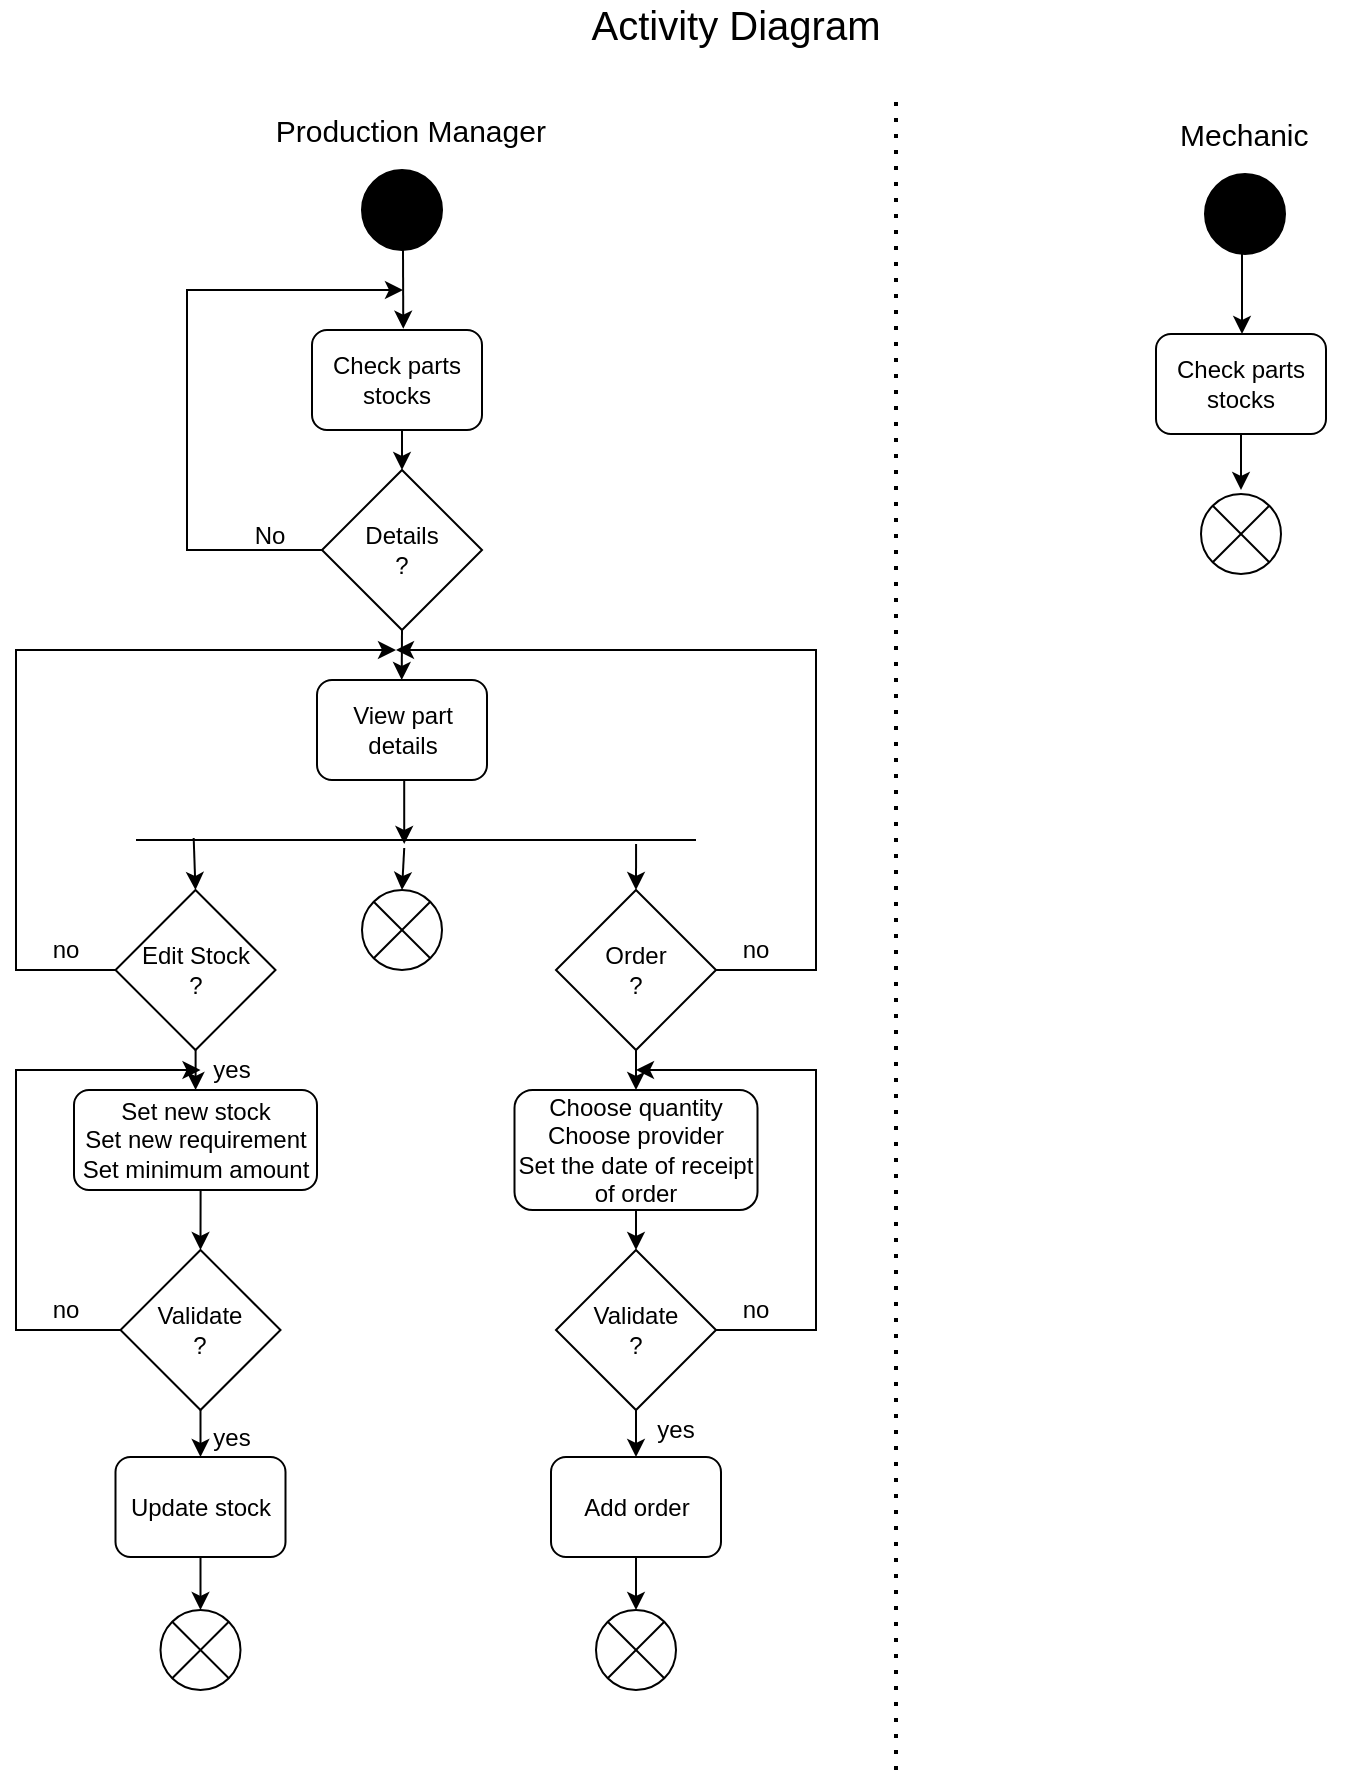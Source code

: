 <mxfile version="14.7.2" type="device"><diagram id="APO9xGqVGc-2gWGv7LW0" name="Page-1"><mxGraphModel dx="1422" dy="762" grid="1" gridSize="10" guides="1" tooltips="1" connect="1" arrows="1" fold="1" page="1" pageScale="1" pageWidth="827" pageHeight="1169" math="0" shadow="0"><root><mxCell id="0"/><mxCell id="1" parent="0"/><mxCell id="x_Mue_ZvduYRE5_p2t1y-106" value="&lt;font style=&quot;font-size: 20px&quot;&gt;Activity Diagram&lt;/font&gt;" style="text;html=1;strokeColor=none;fillColor=none;align=center;verticalAlign=middle;whiteSpace=wrap;rounded=0;" parent="1" vertex="1"><mxGeometry x="350" y="37" width="180" height="20" as="geometry"/></mxCell><mxCell id="x_Mue_ZvduYRE5_p2t1y-2" value="&lt;font style=&quot;font-size: 15px&quot;&gt;Production Manager&amp;nbsp;&lt;/font&gt;" style="text;html=1;strokeColor=none;fillColor=none;align=center;verticalAlign=middle;whiteSpace=wrap;rounded=0;" parent="1" vertex="1"><mxGeometry x="207.5" y="90" width="142.5" height="20" as="geometry"/></mxCell><mxCell id="x_Mue_ZvduYRE5_p2t1y-6" value="Check parts stocks" style="rounded=1;whiteSpace=wrap;html=1;" parent="1" vertex="1"><mxGeometry x="228" y="200" width="85" height="50" as="geometry"/></mxCell><mxCell id="AdftJkG3CErsmKrP6ISR-19" style="edgeStyle=orthogonalEdgeStyle;rounded=0;orthogonalLoop=1;jettySize=auto;html=1;exitX=0.5;exitY=1;exitDx=0;exitDy=0;entryX=0.479;entryY=0.7;entryDx=0;entryDy=0;entryPerimeter=0;" edge="1" parent="1" source="x_Mue_ZvduYRE5_p2t1y-49" target="AdftJkG3CErsmKrP6ISR-18"><mxGeometry relative="1" as="geometry"/></mxCell><mxCell id="x_Mue_ZvduYRE5_p2t1y-49" value="View part details" style="rounded=1;whiteSpace=wrap;html=1;" parent="1" vertex="1"><mxGeometry x="230.5" y="375" width="85" height="50" as="geometry"/></mxCell><mxCell id="x_Mue_ZvduYRE5_p2t1y-56" value="" style="group" parent="1" vertex="1" connectable="0"><mxGeometry x="233" y="270" width="80" height="105" as="geometry"/></mxCell><mxCell id="x_Mue_ZvduYRE5_p2t1y-54" style="edgeStyle=orthogonalEdgeStyle;rounded=0;orthogonalLoop=1;jettySize=auto;html=1;exitX=0.5;exitY=1;exitDx=0;exitDy=0;" parent="x_Mue_ZvduYRE5_p2t1y-56" source="x_Mue_ZvduYRE5_p2t1y-8" edge="1"><mxGeometry relative="1" as="geometry"><mxPoint x="39.857" y="105" as="targetPoint"/></mxGeometry></mxCell><mxCell id="x_Mue_ZvduYRE5_p2t1y-8" value="Details&lt;br&gt;?" style="rhombus;whiteSpace=wrap;html=1;" parent="x_Mue_ZvduYRE5_p2t1y-56" vertex="1"><mxGeometry width="80" height="80" as="geometry"/></mxCell><mxCell id="x_Mue_ZvduYRE5_p2t1y-57" style="edgeStyle=orthogonalEdgeStyle;rounded=0;orthogonalLoop=1;jettySize=auto;html=1;exitX=0.5;exitY=1;exitDx=0;exitDy=0;entryX=0.5;entryY=0;entryDx=0;entryDy=0;" parent="1" source="x_Mue_ZvduYRE5_p2t1y-6" target="x_Mue_ZvduYRE5_p2t1y-8" edge="1"><mxGeometry x="165.5" y="90" as="geometry"/></mxCell><mxCell id="x_Mue_ZvduYRE5_p2t1y-72" value="" style="endArrow=classic;html=1;entryX=0.537;entryY=-0.013;entryDx=0;entryDy=0;entryPerimeter=0;" parent="1" target="x_Mue_ZvduYRE5_p2t1y-6" edge="1"><mxGeometry x="165.5" y="90" width="50" height="50" as="geometry"><mxPoint x="273.5" y="160" as="sourcePoint"/><mxPoint x="315.5" y="300" as="targetPoint"/><Array as="points"/></mxGeometry></mxCell><mxCell id="x_Mue_ZvduYRE5_p2t1y-73" style="edgeStyle=orthogonalEdgeStyle;rounded=0;orthogonalLoop=1;jettySize=auto;html=1;exitX=0;exitY=0.5;exitDx=0;exitDy=0;" parent="1" source="x_Mue_ZvduYRE5_p2t1y-8" edge="1"><mxGeometry x="165.5" y="90" as="geometry"><mxPoint x="273.5" y="180" as="targetPoint"/><Array as="points"><mxPoint x="165.5" y="310"/><mxPoint x="165.5" y="180"/></Array></mxGeometry></mxCell><mxCell id="x_Mue_ZvduYRE5_p2t1y-75" value="No" style="text;html=1;strokeColor=none;fillColor=none;align=center;verticalAlign=middle;whiteSpace=wrap;rounded=0;" parent="1" vertex="1"><mxGeometry x="186.5" y="293" width="40" height="20" as="geometry"/></mxCell><mxCell id="Ei3cTrMert6oORU5B0cU-29" value="" style="ellipse;whiteSpace=wrap;html=1;aspect=fixed;fillColor=#000000;" parent="1" vertex="1"><mxGeometry x="253" y="120" width="40" height="40" as="geometry"/></mxCell><mxCell id="Ei3cTrMert6oORU5B0cU-32" value="" style="group" parent="1" vertex="1" connectable="0"><mxGeometry x="380" y="90" width="340" height="580" as="geometry"/></mxCell><mxCell id="Ei3cTrMert6oORU5B0cU-48" value="" style="group" parent="Ei3cTrMert6oORU5B0cU-32" vertex="1" connectable="0"><mxGeometry x="179" y="2" width="157" height="483" as="geometry"/></mxCell><mxCell id="Ei3cTrMert6oORU5B0cU-19" value="" style="group" parent="Ei3cTrMert6oORU5B0cU-48" vertex="1" connectable="0"><mxGeometry x="43" y="418" width="40" height="67" as="geometry"/></mxCell><mxCell id="Ei3cTrMert6oORU5B0cU-20" style="edgeStyle=orthogonalEdgeStyle;rounded=0;orthogonalLoop=1;jettySize=auto;html=1;exitX=0.5;exitY=1;exitDx=0;exitDy=0;" parent="Ei3cTrMert6oORU5B0cU-19" edge="1"><mxGeometry relative="1" as="geometry"><mxPoint x="16.714" y="25" as="targetPoint"/></mxGeometry></mxCell><mxCell id="x_Mue_ZvduYRE5_p2t1y-66" value="" style="endArrow=none;dashed=1;html=1;dashPattern=1 3;strokeWidth=2;" parent="Ei3cTrMert6oORU5B0cU-32" edge="1"><mxGeometry x="-60" y="-40" width="50" height="50" as="geometry"><mxPoint x="140" y="830" as="sourcePoint"/><mxPoint x="140" y="-10" as="targetPoint"/></mxGeometry></mxCell><mxCell id="AdftJkG3CErsmKrP6ISR-22" value="Order&lt;br&gt;?" style="rhombus;whiteSpace=wrap;html=1;" vertex="1" parent="Ei3cTrMert6oORU5B0cU-32"><mxGeometry x="-30" y="390" width="80" height="80" as="geometry"/></mxCell><mxCell id="AdftJkG3CErsmKrP6ISR-71" value="no" style="text;html=1;strokeColor=none;fillColor=none;align=center;verticalAlign=middle;whiteSpace=wrap;rounded=0;" vertex="1" parent="Ei3cTrMert6oORU5B0cU-32"><mxGeometry x="50" y="410" width="40" height="20" as="geometry"/></mxCell><mxCell id="Ei3cTrMert6oORU5B0cU-34" value="yes" style="text;html=1;strokeColor=none;fillColor=none;align=center;verticalAlign=middle;whiteSpace=wrap;rounded=0;" parent="1" vertex="1"><mxGeometry x="167.5" y="560" width="40" height="20" as="geometry"/></mxCell><mxCell id="AdftJkG3CErsmKrP6ISR-6" style="edgeStyle=orthogonalEdgeStyle;rounded=0;orthogonalLoop=1;jettySize=auto;html=1;exitX=0;exitY=0.5;exitDx=0;exitDy=0;" edge="1" parent="1" source="AdftJkG3CErsmKrP6ISR-5"><mxGeometry relative="1" as="geometry"><mxPoint x="270" y="360" as="targetPoint"/><Array as="points"><mxPoint x="80" y="520"/><mxPoint x="80" y="360"/></Array></mxGeometry></mxCell><mxCell id="AdftJkG3CErsmKrP6ISR-10" value="" style="edgeStyle=orthogonalEdgeStyle;rounded=0;orthogonalLoop=1;jettySize=auto;html=1;" edge="1" parent="1" source="AdftJkG3CErsmKrP6ISR-5" target="AdftJkG3CErsmKrP6ISR-11"><mxGeometry relative="1" as="geometry"><mxPoint x="253.25" y="530" as="targetPoint"/></mxGeometry></mxCell><mxCell id="AdftJkG3CErsmKrP6ISR-5" value="Edit Stock&lt;br&gt;?" style="rhombus;whiteSpace=wrap;html=1;" vertex="1" parent="1"><mxGeometry x="129.75" y="480" width="80" height="80" as="geometry"/></mxCell><mxCell id="AdftJkG3CErsmKrP6ISR-7" value="no" style="text;html=1;strokeColor=none;fillColor=none;align=center;verticalAlign=middle;whiteSpace=wrap;rounded=0;" vertex="1" parent="1"><mxGeometry x="84.75" y="500" width="40" height="20" as="geometry"/></mxCell><mxCell id="AdftJkG3CErsmKrP6ISR-13" style="edgeStyle=orthogonalEdgeStyle;rounded=0;orthogonalLoop=1;jettySize=auto;html=1;exitX=0.5;exitY=1;exitDx=0;exitDy=0;entryX=0.5;entryY=0;entryDx=0;entryDy=0;" edge="1" parent="1" source="AdftJkG3CErsmKrP6ISR-11" target="AdftJkG3CErsmKrP6ISR-12"><mxGeometry relative="1" as="geometry"/></mxCell><mxCell id="AdftJkG3CErsmKrP6ISR-11" value="Set new stock&lt;br&gt;Set new requirement&lt;br&gt;Set minimum amount" style="rounded=1;whiteSpace=wrap;html=1;" vertex="1" parent="1"><mxGeometry x="109" y="580" width="121.5" height="50" as="geometry"/></mxCell><mxCell id="AdftJkG3CErsmKrP6ISR-14" style="edgeStyle=orthogonalEdgeStyle;rounded=0;orthogonalLoop=1;jettySize=auto;html=1;exitX=0;exitY=0.5;exitDx=0;exitDy=0;" edge="1" parent="1" source="AdftJkG3CErsmKrP6ISR-12"><mxGeometry relative="1" as="geometry"><mxPoint x="172.25" y="570" as="targetPoint"/><Array as="points"><mxPoint x="80" y="700"/><mxPoint x="80" y="570"/></Array></mxGeometry></mxCell><mxCell id="AdftJkG3CErsmKrP6ISR-57" style="edgeStyle=none;rounded=0;orthogonalLoop=1;jettySize=auto;html=1;exitX=0.5;exitY=1;exitDx=0;exitDy=0;entryX=0.5;entryY=0;entryDx=0;entryDy=0;" edge="1" parent="1" source="AdftJkG3CErsmKrP6ISR-12" target="AdftJkG3CErsmKrP6ISR-56"><mxGeometry relative="1" as="geometry"/></mxCell><mxCell id="AdftJkG3CErsmKrP6ISR-12" value="Validate&lt;br&gt;?" style="rhombus;whiteSpace=wrap;html=1;" vertex="1" parent="1"><mxGeometry x="132.25" y="660" width="80" height="80" as="geometry"/></mxCell><mxCell id="AdftJkG3CErsmKrP6ISR-18" value="" style="line;strokeWidth=1;fillColor=none;align=left;verticalAlign=middle;spacingTop=-1;spacingLeft=3;spacingRight=3;rotatable=0;labelPosition=right;points=[];portConstraint=eastwest;" vertex="1" parent="1"><mxGeometry x="140" y="450" width="280" height="10" as="geometry"/></mxCell><mxCell id="x_Mue_ZvduYRE5_p2t1y-1" value="&lt;font style=&quot;font-size: 15px&quot;&gt;&amp;nbsp; Mechanic&lt;/font&gt;" style="text;html=1;strokeColor=none;fillColor=none;align=center;verticalAlign=middle;whiteSpace=wrap;rounded=0;" parent="1" vertex="1"><mxGeometry x="630" y="92" width="120" height="20" as="geometry"/></mxCell><mxCell id="x_Mue_ZvduYRE5_p2t1y-82" value="Check parts stocks" style="rounded=1;whiteSpace=wrap;html=1;" parent="1" vertex="1"><mxGeometry x="650" y="202" width="85" height="50" as="geometry"/></mxCell><mxCell id="x_Mue_ZvduYRE5_p2t1y-86" value="" style="endArrow=classic;html=1;" parent="1" edge="1"><mxGeometry x="253" y="92" width="50" height="50" as="geometry"><mxPoint x="693" y="162" as="sourcePoint"/><mxPoint x="693" y="202" as="targetPoint"/><Array as="points"/></mxGeometry></mxCell><mxCell id="x_Mue_ZvduYRE5_p2t1y-96" style="edgeStyle=orthogonalEdgeStyle;rounded=0;orthogonalLoop=1;jettySize=auto;html=1;exitX=0.5;exitY=1;exitDx=0;exitDy=0;entryX=0.5;entryY=0;entryDx=0;entryDy=0;" parent="1" source="x_Mue_ZvduYRE5_p2t1y-82" edge="1"><mxGeometry x="253" y="92" as="geometry"><mxPoint x="692.5" y="280" as="targetPoint"/></mxGeometry></mxCell><mxCell id="Ei3cTrMert6oORU5B0cU-31" value="" style="ellipse;whiteSpace=wrap;html=1;aspect=fixed;fillColor=#000000;" parent="1" vertex="1"><mxGeometry x="674.5" y="122" width="40" height="40" as="geometry"/></mxCell><mxCell id="Ei3cTrMert6oORU5B0cU-22" value="" style="group" parent="1" vertex="1" connectable="0"><mxGeometry x="672.5" y="282" width="40" height="40" as="geometry"/></mxCell><mxCell id="Ei3cTrMert6oORU5B0cU-23" value="" style="group" parent="Ei3cTrMert6oORU5B0cU-22" vertex="1" connectable="0"><mxGeometry width="40" height="40" as="geometry"/></mxCell><mxCell id="Ei3cTrMert6oORU5B0cU-24" value="" style="group" parent="Ei3cTrMert6oORU5B0cU-23" vertex="1" connectable="0"><mxGeometry width="40" height="40" as="geometry"/></mxCell><mxCell id="Ei3cTrMert6oORU5B0cU-25" value="" style="ellipse;whiteSpace=wrap;html=1;aspect=fixed;fillColor=#FFFFFF;" parent="Ei3cTrMert6oORU5B0cU-24" vertex="1"><mxGeometry width="40" height="40" as="geometry"/></mxCell><mxCell id="Ei3cTrMert6oORU5B0cU-26" value="" style="endArrow=none;html=1;exitX=1;exitY=1;exitDx=0;exitDy=0;entryX=0;entryY=0;entryDx=0;entryDy=0;" parent="Ei3cTrMert6oORU5B0cU-24" source="Ei3cTrMert6oORU5B0cU-25" target="Ei3cTrMert6oORU5B0cU-25" edge="1"><mxGeometry width="50" height="50" relative="1" as="geometry"><mxPoint x="30" y="30" as="sourcePoint"/><mxPoint x="10" y="10" as="targetPoint"/></mxGeometry></mxCell><mxCell id="Ei3cTrMert6oORU5B0cU-27" value="" style="endArrow=none;html=1;exitX=0;exitY=1;exitDx=0;exitDy=0;entryX=1;entryY=0;entryDx=0;entryDy=0;" parent="Ei3cTrMert6oORU5B0cU-24" source="Ei3cTrMert6oORU5B0cU-25" target="Ei3cTrMert6oORU5B0cU-25" edge="1"><mxGeometry width="50" height="50" relative="1" as="geometry"><mxPoint x="10" y="30" as="sourcePoint"/><mxPoint x="30" y="10" as="targetPoint"/></mxGeometry></mxCell><mxCell id="AdftJkG3CErsmKrP6ISR-20" style="edgeStyle=orthogonalEdgeStyle;rounded=0;orthogonalLoop=1;jettySize=auto;html=1;exitX=0.103;exitY=0.4;exitDx=0;exitDy=0;exitPerimeter=0;entryX=0.5;entryY=0;entryDx=0;entryDy=0;" edge="1" parent="1" source="AdftJkG3CErsmKrP6ISR-18" target="AdftJkG3CErsmKrP6ISR-5"><mxGeometry relative="1" as="geometry"><mxPoint x="60" y="530" as="targetPoint"/><mxPoint x="139.75" y="530" as="sourcePoint"/></mxGeometry></mxCell><mxCell id="AdftJkG3CErsmKrP6ISR-21" value="no" style="text;html=1;strokeColor=none;fillColor=none;align=center;verticalAlign=middle;whiteSpace=wrap;rounded=0;" vertex="1" parent="1"><mxGeometry x="84.75" y="680" width="40" height="20" as="geometry"/></mxCell><mxCell id="AdftJkG3CErsmKrP6ISR-23" style="rounded=0;orthogonalLoop=1;jettySize=auto;html=1;exitX=0.893;exitY=0.7;exitDx=0;exitDy=0;entryX=0.5;entryY=0;entryDx=0;entryDy=0;exitPerimeter=0;" edge="1" parent="1" source="AdftJkG3CErsmKrP6ISR-18" target="AdftJkG3CErsmKrP6ISR-22"><mxGeometry relative="1" as="geometry"><mxPoint x="283" y="435" as="sourcePoint"/><mxPoint x="284.12" y="467" as="targetPoint"/></mxGeometry></mxCell><mxCell id="AdftJkG3CErsmKrP6ISR-27" style="edgeStyle=none;rounded=0;orthogonalLoop=1;jettySize=auto;html=1;exitX=0.5;exitY=1;exitDx=0;exitDy=0;entryX=0.5;entryY=0;entryDx=0;entryDy=0;" edge="1" parent="1" source="AdftJkG3CErsmKrP6ISR-24" target="AdftJkG3CErsmKrP6ISR-26"><mxGeometry relative="1" as="geometry"/></mxCell><mxCell id="AdftJkG3CErsmKrP6ISR-24" value="Choose quantity&lt;br&gt;Choose provider&lt;br&gt;Set the date of receipt of order" style="rounded=1;whiteSpace=wrap;html=1;" vertex="1" parent="1"><mxGeometry x="329.25" y="580" width="121.5" height="60" as="geometry"/></mxCell><mxCell id="AdftJkG3CErsmKrP6ISR-25" style="edgeStyle=none;rounded=0;orthogonalLoop=1;jettySize=auto;html=1;exitX=0.5;exitY=1;exitDx=0;exitDy=0;entryX=0.5;entryY=0;entryDx=0;entryDy=0;" edge="1" parent="1" source="AdftJkG3CErsmKrP6ISR-22" target="AdftJkG3CErsmKrP6ISR-24"><mxGeometry relative="1" as="geometry"/></mxCell><mxCell id="AdftJkG3CErsmKrP6ISR-28" style="edgeStyle=orthogonalEdgeStyle;rounded=0;orthogonalLoop=1;jettySize=auto;html=1;exitX=1;exitY=0.5;exitDx=0;exitDy=0;" edge="1" parent="1" source="AdftJkG3CErsmKrP6ISR-26"><mxGeometry relative="1" as="geometry"><mxPoint x="390" y="570" as="targetPoint"/><Array as="points"><mxPoint x="480" y="700"/><mxPoint x="480" y="570"/></Array></mxGeometry></mxCell><mxCell id="AdftJkG3CErsmKrP6ISR-55" style="edgeStyle=none;rounded=0;orthogonalLoop=1;jettySize=auto;html=1;exitX=0.5;exitY=1;exitDx=0;exitDy=0;entryX=0.5;entryY=0;entryDx=0;entryDy=0;" edge="1" parent="1" source="AdftJkG3CErsmKrP6ISR-26" target="AdftJkG3CErsmKrP6ISR-54"><mxGeometry relative="1" as="geometry"/></mxCell><mxCell id="AdftJkG3CErsmKrP6ISR-26" value="Validate&lt;br&gt;?" style="rhombus;whiteSpace=wrap;html=1;" vertex="1" parent="1"><mxGeometry x="350" y="660" width="80" height="80" as="geometry"/></mxCell><mxCell id="AdftJkG3CErsmKrP6ISR-35" value="" style="group" vertex="1" connectable="0" parent="1"><mxGeometry x="374" y="890" width="40" height="40" as="geometry"/></mxCell><mxCell id="AdftJkG3CErsmKrP6ISR-41" value="" style="group" vertex="1" connectable="0" parent="1"><mxGeometry x="152.25" y="840" width="40" height="40" as="geometry"/></mxCell><mxCell id="AdftJkG3CErsmKrP6ISR-42" value="" style="group" vertex="1" connectable="0" parent="AdftJkG3CErsmKrP6ISR-41"><mxGeometry width="40" height="40" as="geometry"/></mxCell><mxCell id="AdftJkG3CErsmKrP6ISR-43" value="" style="group" vertex="1" connectable="0" parent="AdftJkG3CErsmKrP6ISR-42"><mxGeometry width="40" height="40" as="geometry"/></mxCell><mxCell id="AdftJkG3CErsmKrP6ISR-44" value="" style="ellipse;whiteSpace=wrap;html=1;aspect=fixed;fillColor=#FFFFFF;" vertex="1" parent="AdftJkG3CErsmKrP6ISR-43"><mxGeometry width="40" height="40" as="geometry"/></mxCell><mxCell id="AdftJkG3CErsmKrP6ISR-45" value="" style="endArrow=none;html=1;exitX=1;exitY=1;exitDx=0;exitDy=0;entryX=0;entryY=0;entryDx=0;entryDy=0;" edge="1" parent="AdftJkG3CErsmKrP6ISR-43" source="AdftJkG3CErsmKrP6ISR-44" target="AdftJkG3CErsmKrP6ISR-44"><mxGeometry width="50" height="50" relative="1" as="geometry"><mxPoint x="30" y="30" as="sourcePoint"/><mxPoint x="10" y="10" as="targetPoint"/></mxGeometry></mxCell><mxCell id="AdftJkG3CErsmKrP6ISR-46" value="" style="endArrow=none;html=1;exitX=0;exitY=1;exitDx=0;exitDy=0;entryX=1;entryY=0;entryDx=0;entryDy=0;" edge="1" parent="AdftJkG3CErsmKrP6ISR-43" source="AdftJkG3CErsmKrP6ISR-44" target="AdftJkG3CErsmKrP6ISR-44"><mxGeometry width="50" height="50" relative="1" as="geometry"><mxPoint x="10" y="30" as="sourcePoint"/><mxPoint x="30" y="10" as="targetPoint"/></mxGeometry></mxCell><mxCell id="AdftJkG3CErsmKrP6ISR-52" value="yes" style="text;html=1;strokeColor=none;fillColor=none;align=center;verticalAlign=middle;whiteSpace=wrap;rounded=0;" vertex="1" parent="1"><mxGeometry x="167.5" y="743.5" width="40" height="20" as="geometry"/></mxCell><mxCell id="AdftJkG3CErsmKrP6ISR-58" style="edgeStyle=none;rounded=0;orthogonalLoop=1;jettySize=auto;html=1;exitX=0.5;exitY=1;exitDx=0;exitDy=0;entryX=0.5;entryY=0;entryDx=0;entryDy=0;" edge="1" parent="1" source="AdftJkG3CErsmKrP6ISR-54" target="AdftJkG3CErsmKrP6ISR-38"><mxGeometry relative="1" as="geometry"/></mxCell><mxCell id="AdftJkG3CErsmKrP6ISR-54" value="Add order" style="rounded=1;whiteSpace=wrap;html=1;" vertex="1" parent="1"><mxGeometry x="347.5" y="763.5" width="85" height="50" as="geometry"/></mxCell><mxCell id="AdftJkG3CErsmKrP6ISR-38" value="" style="ellipse;whiteSpace=wrap;html=1;aspect=fixed;fillColor=#FFFFFF;" vertex="1" parent="1"><mxGeometry x="370" y="840" width="40" height="40" as="geometry"/></mxCell><mxCell id="AdftJkG3CErsmKrP6ISR-39" value="" style="endArrow=none;html=1;exitX=1;exitY=1;exitDx=0;exitDy=0;entryX=0;entryY=0;entryDx=0;entryDy=0;" edge="1" parent="1" source="AdftJkG3CErsmKrP6ISR-38" target="AdftJkG3CErsmKrP6ISR-38"><mxGeometry width="50" height="50" relative="1" as="geometry"><mxPoint x="404" y="920" as="sourcePoint"/><mxPoint x="384" y="900" as="targetPoint"/></mxGeometry></mxCell><mxCell id="AdftJkG3CErsmKrP6ISR-40" value="" style="endArrow=none;html=1;exitX=0;exitY=1;exitDx=0;exitDy=0;entryX=1;entryY=0;entryDx=0;entryDy=0;" edge="1" parent="1" source="AdftJkG3CErsmKrP6ISR-38" target="AdftJkG3CErsmKrP6ISR-38"><mxGeometry width="50" height="50" relative="1" as="geometry"><mxPoint x="384" y="920" as="sourcePoint"/><mxPoint x="404" y="900" as="targetPoint"/></mxGeometry></mxCell><mxCell id="AdftJkG3CErsmKrP6ISR-53" style="edgeStyle=none;rounded=0;orthogonalLoop=1;jettySize=auto;html=1;exitX=0.5;exitY=0;exitDx=0;exitDy=0;" edge="1" parent="1" source="AdftJkG3CErsmKrP6ISR-38" target="AdftJkG3CErsmKrP6ISR-38"><mxGeometry relative="1" as="geometry"/></mxCell><mxCell id="AdftJkG3CErsmKrP6ISR-59" style="edgeStyle=none;rounded=0;orthogonalLoop=1;jettySize=auto;html=1;exitX=0.5;exitY=1;exitDx=0;exitDy=0;entryX=0.5;entryY=0;entryDx=0;entryDy=0;" edge="1" parent="1" source="AdftJkG3CErsmKrP6ISR-56" target="AdftJkG3CErsmKrP6ISR-44"><mxGeometry relative="1" as="geometry"><mxPoint x="230" y="840" as="targetPoint"/></mxGeometry></mxCell><mxCell id="AdftJkG3CErsmKrP6ISR-56" value="Update stock" style="rounded=1;whiteSpace=wrap;html=1;" vertex="1" parent="1"><mxGeometry x="129.75" y="763.5" width="85" height="50" as="geometry"/></mxCell><mxCell id="AdftJkG3CErsmKrP6ISR-61" value="" style="group" vertex="1" connectable="0" parent="1"><mxGeometry x="162.25" y="850" width="40" height="40" as="geometry"/></mxCell><mxCell id="AdftJkG3CErsmKrP6ISR-62" value="" style="group" vertex="1" connectable="0" parent="AdftJkG3CErsmKrP6ISR-61"><mxGeometry x="90.75" y="-370" width="40" height="40" as="geometry"/></mxCell><mxCell id="AdftJkG3CErsmKrP6ISR-63" value="" style="group" vertex="1" connectable="0" parent="AdftJkG3CErsmKrP6ISR-62"><mxGeometry width="40" height="40" as="geometry"/></mxCell><mxCell id="AdftJkG3CErsmKrP6ISR-64" value="" style="ellipse;whiteSpace=wrap;html=1;aspect=fixed;fillColor=#FFFFFF;" vertex="1" parent="AdftJkG3CErsmKrP6ISR-63"><mxGeometry width="40" height="40" as="geometry"/></mxCell><mxCell id="AdftJkG3CErsmKrP6ISR-65" value="" style="endArrow=none;html=1;exitX=1;exitY=1;exitDx=0;exitDy=0;entryX=0;entryY=0;entryDx=0;entryDy=0;" edge="1" parent="AdftJkG3CErsmKrP6ISR-63" source="AdftJkG3CErsmKrP6ISR-64" target="AdftJkG3CErsmKrP6ISR-64"><mxGeometry width="50" height="50" relative="1" as="geometry"><mxPoint x="30" y="30" as="sourcePoint"/><mxPoint x="10" y="10" as="targetPoint"/></mxGeometry></mxCell><mxCell id="AdftJkG3CErsmKrP6ISR-66" value="" style="endArrow=none;html=1;exitX=0;exitY=1;exitDx=0;exitDy=0;entryX=1;entryY=0;entryDx=0;entryDy=0;" edge="1" parent="AdftJkG3CErsmKrP6ISR-63" source="AdftJkG3CErsmKrP6ISR-64" target="AdftJkG3CErsmKrP6ISR-64"><mxGeometry width="50" height="50" relative="1" as="geometry"><mxPoint x="10" y="30" as="sourcePoint"/><mxPoint x="30" y="10" as="targetPoint"/></mxGeometry></mxCell><mxCell id="AdftJkG3CErsmKrP6ISR-67" style="edgeStyle=none;rounded=0;orthogonalLoop=1;jettySize=auto;html=1;exitX=0.5;exitY=0;exitDx=0;exitDy=0;entryX=0.479;entryY=0.9;entryDx=0;entryDy=0;entryPerimeter=0;endArrow=none;endFill=0;startArrow=classic;startFill=1;" edge="1" parent="1" source="AdftJkG3CErsmKrP6ISR-64" target="AdftJkG3CErsmKrP6ISR-18"><mxGeometry relative="1" as="geometry"/></mxCell><mxCell id="AdftJkG3CErsmKrP6ISR-68" value="yes" style="text;html=1;strokeColor=none;fillColor=none;align=center;verticalAlign=middle;whiteSpace=wrap;rounded=0;" vertex="1" parent="1"><mxGeometry x="390" y="740" width="40" height="20" as="geometry"/></mxCell><mxCell id="AdftJkG3CErsmKrP6ISR-69" value="no" style="text;html=1;strokeColor=none;fillColor=none;align=center;verticalAlign=middle;whiteSpace=wrap;rounded=0;" vertex="1" parent="1"><mxGeometry x="430" y="680" width="40" height="20" as="geometry"/></mxCell><mxCell id="AdftJkG3CErsmKrP6ISR-70" style="edgeStyle=orthogonalEdgeStyle;rounded=0;orthogonalLoop=1;jettySize=auto;html=1;exitX=1;exitY=0.5;exitDx=0;exitDy=0;startArrow=none;startFill=0;endArrow=classic;endFill=1;" edge="1" parent="1" source="AdftJkG3CErsmKrP6ISR-22"><mxGeometry relative="1" as="geometry"><mxPoint x="270" y="360" as="targetPoint"/><Array as="points"><mxPoint x="480" y="520"/><mxPoint x="480" y="360"/></Array></mxGeometry></mxCell></root></mxGraphModel></diagram></mxfile>